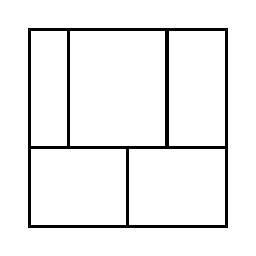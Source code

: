 \begin{tikzpicture}[very thick, scale=.5]
    \draw (0,2) rectangle (1,5);
    \draw (1,2) rectangle (7/2,5);
    \draw (7/2,2) rectangle (5,5);
    \draw (0,0) rectangle (5/2,2);
    \draw (5/2,0) rectangle (5,2);
\end{tikzpicture}
